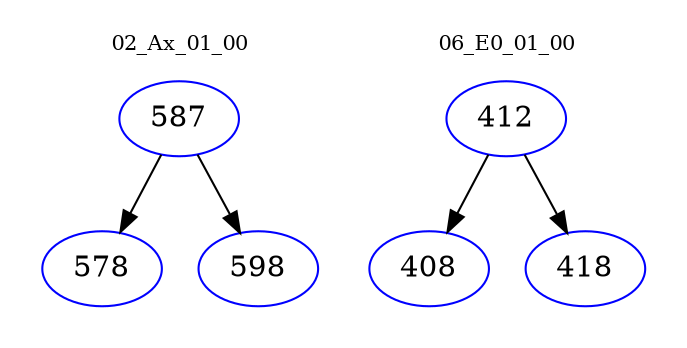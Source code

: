 digraph{
subgraph cluster_0 {
color = white
label = "02_Ax_01_00";
fontsize=10;
T0_587 [label="587", color="blue"]
T0_587 -> T0_578 [color="black"]
T0_578 [label="578", color="blue"]
T0_587 -> T0_598 [color="black"]
T0_598 [label="598", color="blue"]
}
subgraph cluster_1 {
color = white
label = "06_E0_01_00";
fontsize=10;
T1_412 [label="412", color="blue"]
T1_412 -> T1_408 [color="black"]
T1_408 [label="408", color="blue"]
T1_412 -> T1_418 [color="black"]
T1_418 [label="418", color="blue"]
}
}
